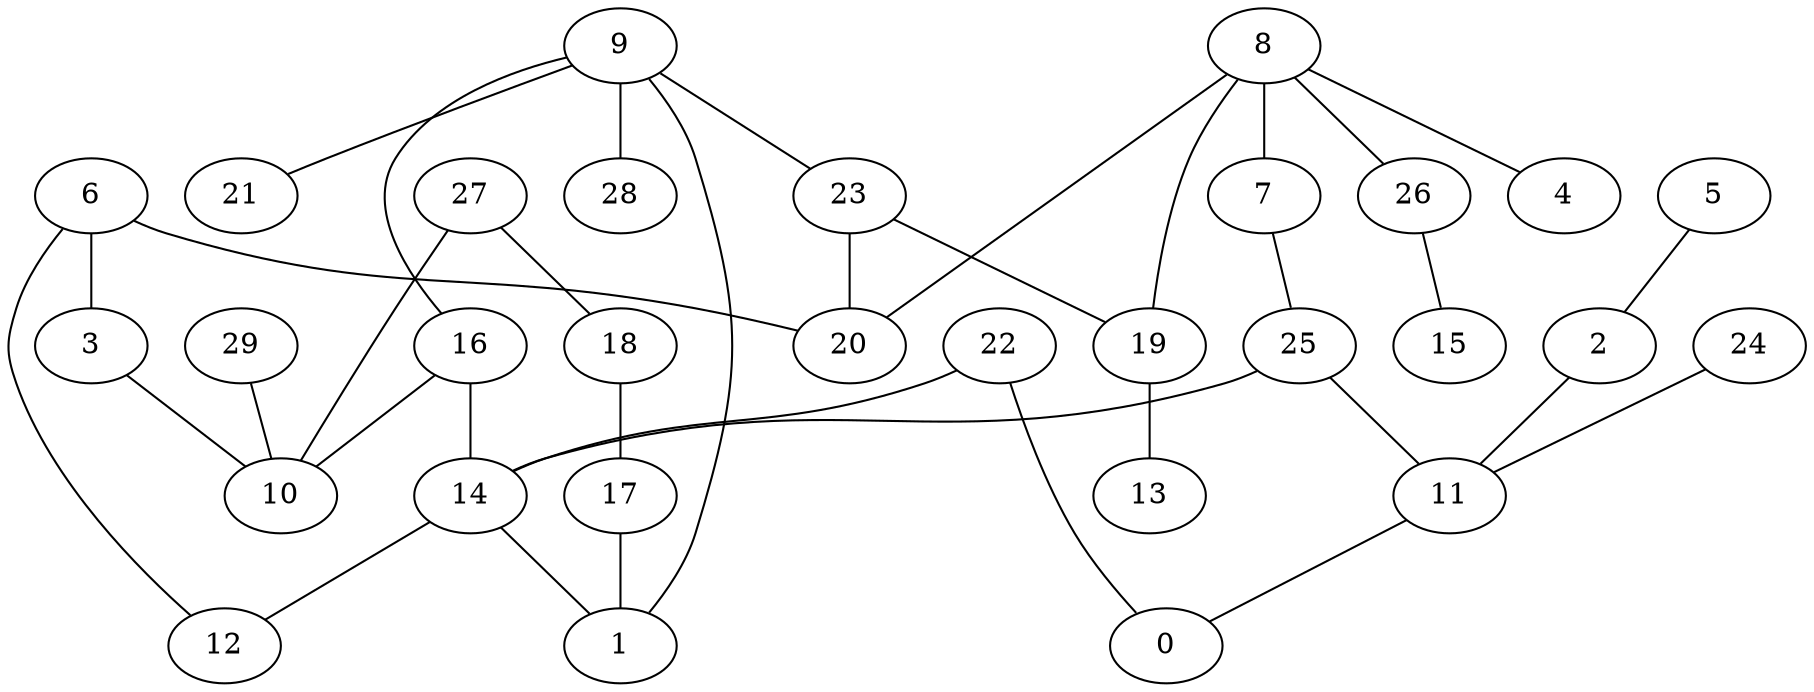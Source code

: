 digraph GG_graph {

subgraph G_graph {
edge [color = black]
"6" -> "12" [dir = none]
"3" -> "10" [dir = none]
"16" -> "14" [dir = none]
"16" -> "10" [dir = none]
"9" -> "21" [dir = none]
"9" -> "28" [dir = none]
"9" -> "16" [dir = none]
"9" -> "23" [dir = none]
"22" -> "0" [dir = none]
"29" -> "10" [dir = none]
"27" -> "18" [dir = none]
"27" -> "10" [dir = none]
"14" -> "12" [dir = none]
"14" -> "1" [dir = none]
"26" -> "15" [dir = none]
"17" -> "1" [dir = none]
"23" -> "19" [dir = none]
"23" -> "20" [dir = none]
"11" -> "0" [dir = none]
"8" -> "26" [dir = none]
"8" -> "7" [dir = none]
"8" -> "4" [dir = none]
"8" -> "20" [dir = none]
"25" -> "11" [dir = none]
"25" -> "14" [dir = none]
"2" -> "11" [dir = none]
"19" -> "13" [dir = none]
"5" -> "2" [dir = none]
"24" -> "11" [dir = none]
"9" -> "1" [dir = none]
"22" -> "14" [dir = none]
"18" -> "17" [dir = none]
"6" -> "3" [dir = none]
"7" -> "25" [dir = none]
"6" -> "20" [dir = none]
"8" -> "19" [dir = none]
}

}
